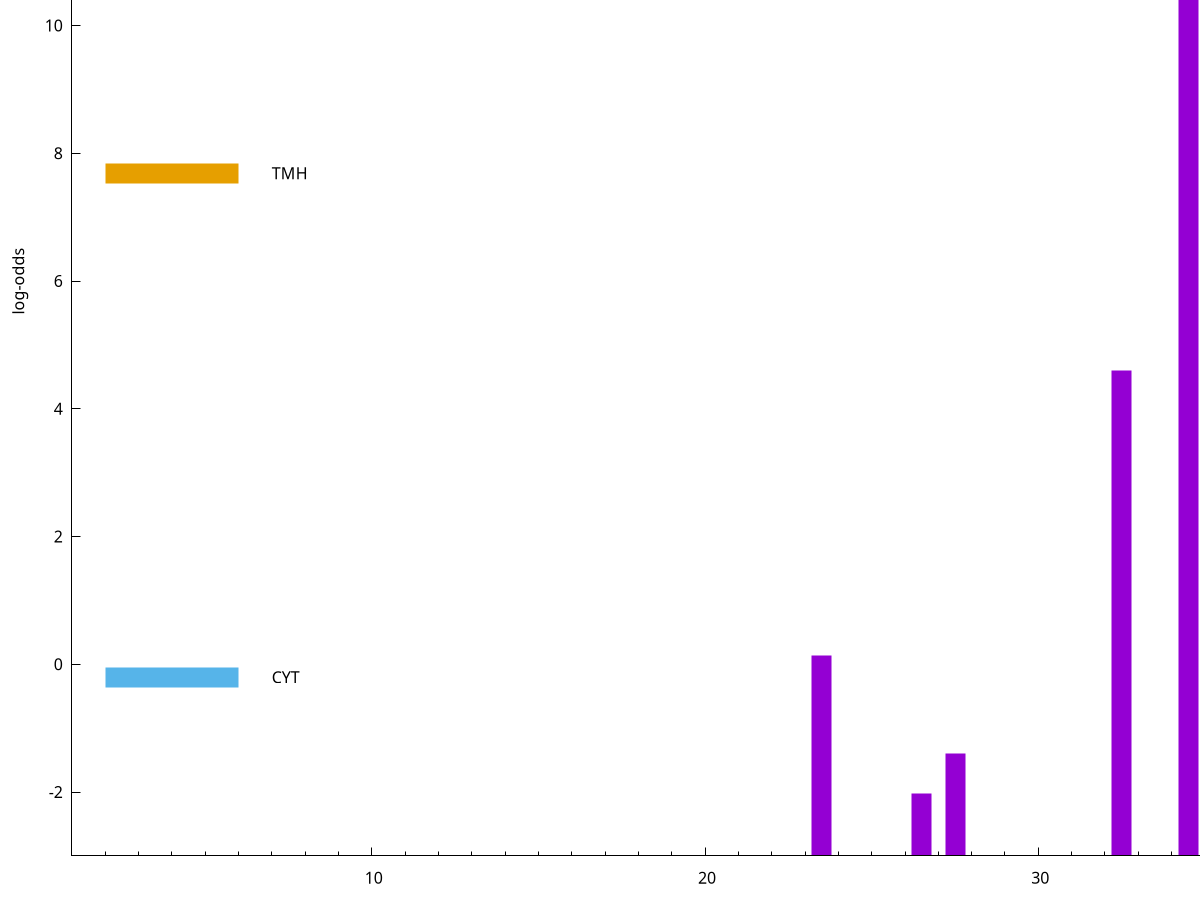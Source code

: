 set title "LipoP predictions for SRR4017825.gff"
set size 2., 1.4
set xrange [1:70] 
set mxtics 10
set yrange [-3:15]
set y2range [0:18]
set ylabel "log-odds"
set term postscript eps color solid "Helvetica" 30
set output "SRR4017825.gff30.eps"
set arrow from 2,11.598 to 6,11.598 nohead lt 1 lw 20
set label "SpI" at 7,11.598
set arrow from 2,7.68982 to 6,7.68982 nohead lt 4 lw 20
set label "TMH" at 7,7.68982
set arrow from 2,-0.200913 to 6,-0.200913 nohead lt 3 lw 20
set label "CYT" at 7,-0.200913
set arrow from 2,11.598 to 6,11.598 nohead lt 1 lw 20
set label "SpI" at 7,11.598
# NOTE: The scores below are the log-odds scores with the threshold
# NOTE: subtracted (a hack to make gnuplot make the histogram all
# NOTE: look nice).
plot "-" axes x1y2 title "" with impulses lt 1 lw 20
34.500000 14.582800
32.500000 7.594180
41.500000 4.673040
35.500000 3.758710
23.500000 3.142872
39.500000 2.613364
27.500000 1.610360
37.500000 1.103400
26.500000 0.983050
e
exit

